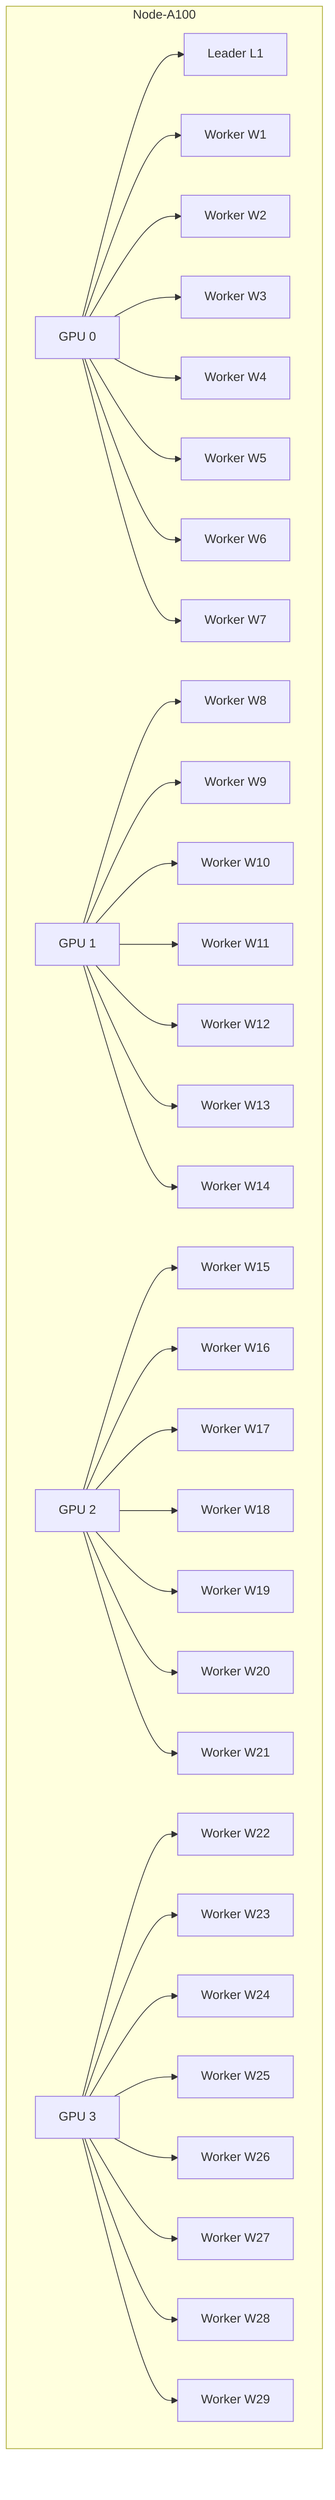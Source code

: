 graph TD
    %% Single-node design: 1 Leader (L1) on GPU0 and 29 Workers (W1-W29) across GPUs 0-3
    subgraph Node[Node-A100]
    GPU0[GPU 0]
    GPU1[GPU 1]
    GPU2[GPU 2]
    GPU3[GPU 3]

    %% Leader on GPU0
    GPU0 --> L1[Leader L1]

    %% Distribute 29 workers: 7 on GPU0, 7 on GPU1, 7 on GPU2, 8 on GPU3
    %% GPU0 workers (plus Leader)
    GPU0 --> W1[Worker W1]
    GPU0 --> W2[Worker W2]
    GPU0 --> W3[Worker W3]
    GPU0 --> W4[Worker W4]
    GPU0 --> W5[Worker W5]
    GPU0 --> W6[Worker W6]
    GPU0 --> W7[Worker W7]

    %% GPU1 workers
    GPU1 --> W8[Worker W8]
    GPU1 --> W9[Worker W9]
    GPU1 --> W10[Worker W10]
    GPU1 --> W11[Worker W11]
    GPU1 --> W12[Worker W12]
    GPU1 --> W13[Worker W13]
    GPU1 --> W14[Worker W14]

    %% GPU2 workers
    GPU2 --> W15[Worker W15]
    GPU2 --> W16[Worker W16]
    GPU2 --> W17[Worker W17]
    GPU2 --> W18[Worker W18]
    GPU2 --> W19[Worker W19]
    GPU2 --> W20[Worker W20]
    GPU2 --> W21[Worker W21]

    %% GPU3 workers (one extra to total 29)
    GPU3 --> W22[Worker W22]
    GPU3 --> W23[Worker W23]
    GPU3 --> W24[Worker W24]
    GPU3 --> W25[Worker W25]
    GPU3 --> W26[Worker W26]
    GPU3 --> W27[Worker W27]
    GPU3 --> W28[Worker W28]
    GPU3 --> W29[Worker W29]
    end